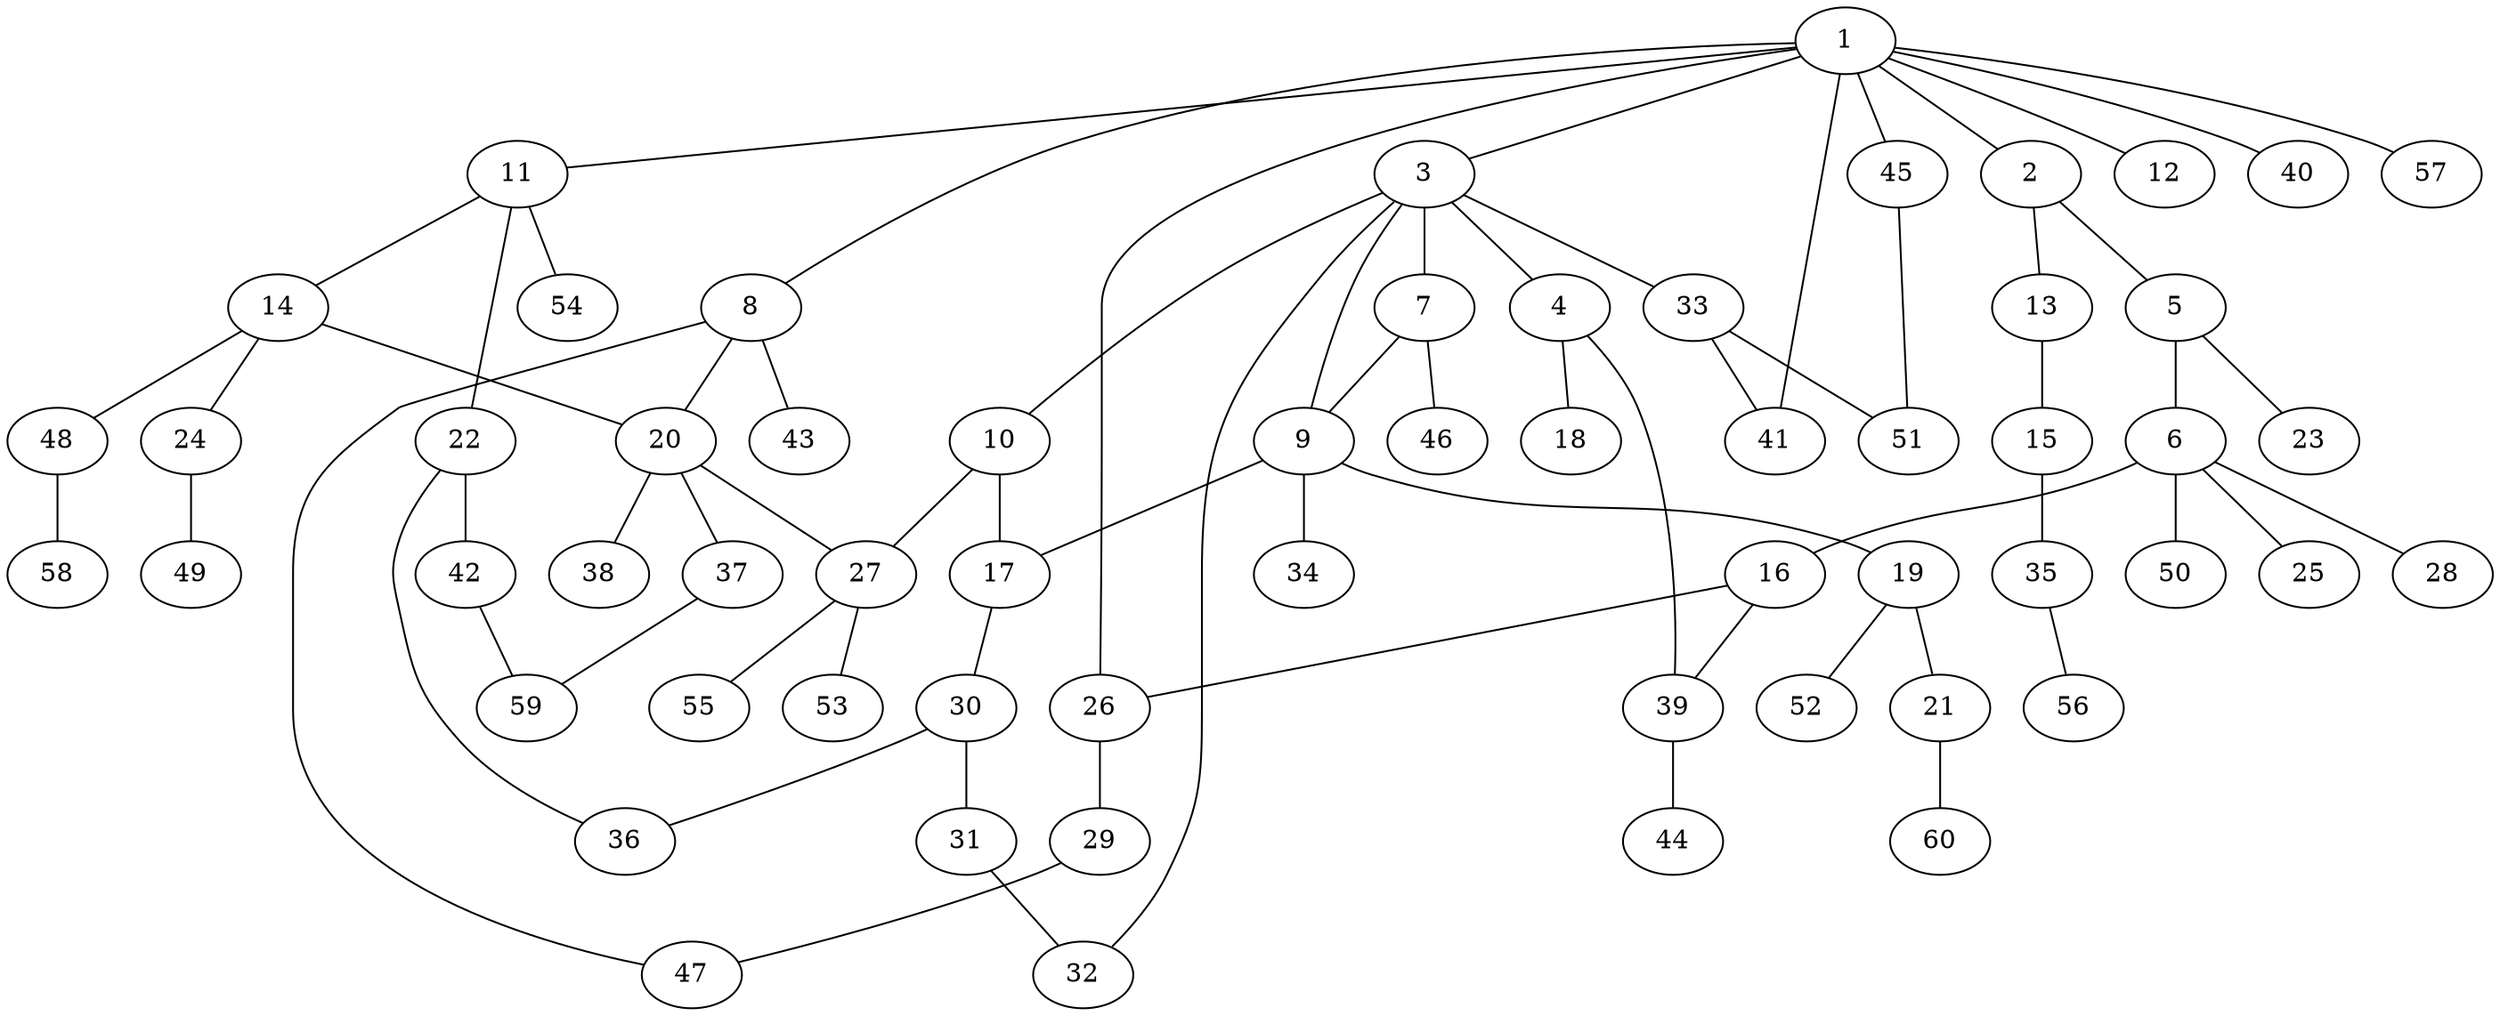 graph graphname {1--2
1--3
1--8
1--11
1--12
1--26
1--40
1--41
1--45
1--57
2--5
2--13
3--4
3--7
3--9
3--10
3--32
3--33
4--18
4--39
5--6
5--23
6--16
6--25
6--28
6--50
7--9
7--46
8--20
8--43
8--47
9--17
9--19
9--34
10--17
10--27
11--14
11--22
11--54
13--15
14--20
14--24
14--48
15--35
16--26
16--39
17--30
19--21
19--52
20--27
20--37
20--38
21--60
22--36
22--42
24--49
26--29
27--53
27--55
29--47
30--31
30--36
31--32
33--41
33--51
35--56
37--59
39--44
42--59
45--51
48--58
}